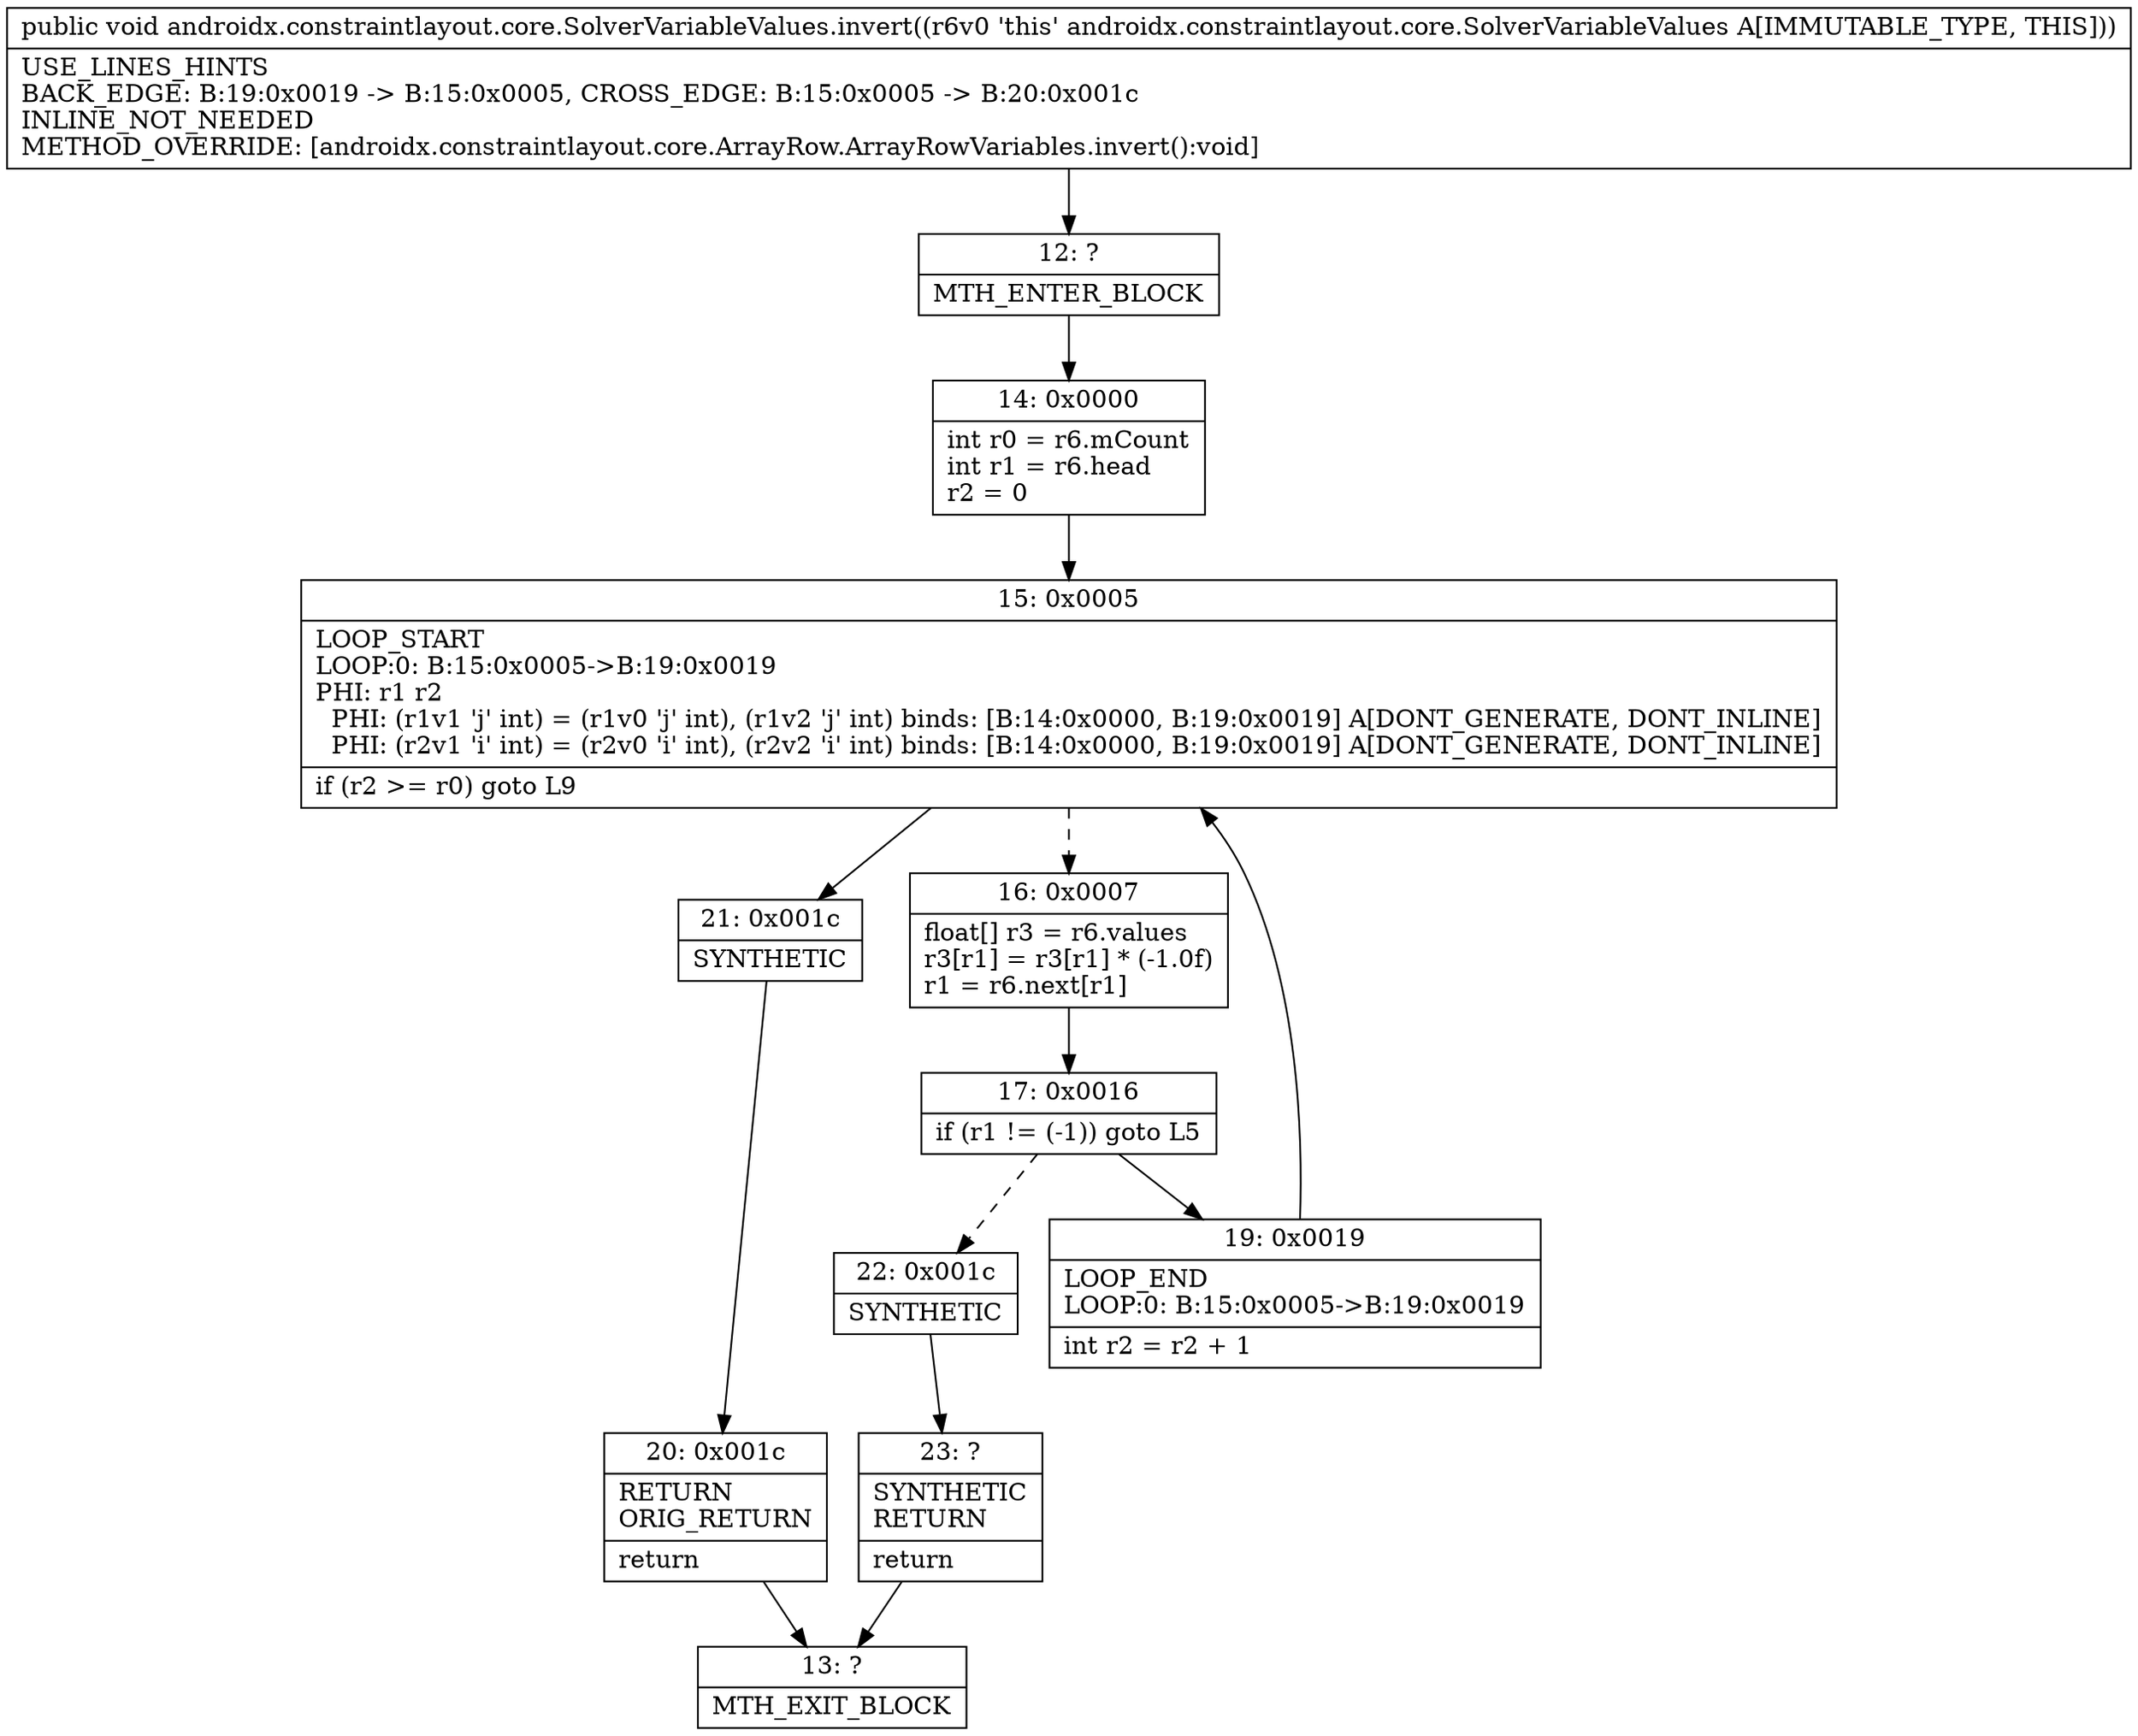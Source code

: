 digraph "CFG forandroidx.constraintlayout.core.SolverVariableValues.invert()V" {
Node_12 [shape=record,label="{12\:\ ?|MTH_ENTER_BLOCK\l}"];
Node_14 [shape=record,label="{14\:\ 0x0000|int r0 = r6.mCount\lint r1 = r6.head\lr2 = 0\l}"];
Node_15 [shape=record,label="{15\:\ 0x0005|LOOP_START\lLOOP:0: B:15:0x0005\-\>B:19:0x0019\lPHI: r1 r2 \l  PHI: (r1v1 'j' int) = (r1v0 'j' int), (r1v2 'j' int) binds: [B:14:0x0000, B:19:0x0019] A[DONT_GENERATE, DONT_INLINE]\l  PHI: (r2v1 'i' int) = (r2v0 'i' int), (r2v2 'i' int) binds: [B:14:0x0000, B:19:0x0019] A[DONT_GENERATE, DONT_INLINE]\l|if (r2 \>= r0) goto L9\l}"];
Node_16 [shape=record,label="{16\:\ 0x0007|float[] r3 = r6.values\lr3[r1] = r3[r1] * (\-1.0f)\lr1 = r6.next[r1]\l}"];
Node_17 [shape=record,label="{17\:\ 0x0016|if (r1 != (\-1)) goto L5\l}"];
Node_19 [shape=record,label="{19\:\ 0x0019|LOOP_END\lLOOP:0: B:15:0x0005\-\>B:19:0x0019\l|int r2 = r2 + 1\l}"];
Node_22 [shape=record,label="{22\:\ 0x001c|SYNTHETIC\l}"];
Node_23 [shape=record,label="{23\:\ ?|SYNTHETIC\lRETURN\l|return\l}"];
Node_13 [shape=record,label="{13\:\ ?|MTH_EXIT_BLOCK\l}"];
Node_21 [shape=record,label="{21\:\ 0x001c|SYNTHETIC\l}"];
Node_20 [shape=record,label="{20\:\ 0x001c|RETURN\lORIG_RETURN\l|return\l}"];
MethodNode[shape=record,label="{public void androidx.constraintlayout.core.SolverVariableValues.invert((r6v0 'this' androidx.constraintlayout.core.SolverVariableValues A[IMMUTABLE_TYPE, THIS]))  | USE_LINES_HINTS\lBACK_EDGE: B:19:0x0019 \-\> B:15:0x0005, CROSS_EDGE: B:15:0x0005 \-\> B:20:0x001c\lINLINE_NOT_NEEDED\lMETHOD_OVERRIDE: [androidx.constraintlayout.core.ArrayRow.ArrayRowVariables.invert():void]\l}"];
MethodNode -> Node_12;Node_12 -> Node_14;
Node_14 -> Node_15;
Node_15 -> Node_16[style=dashed];
Node_15 -> Node_21;
Node_16 -> Node_17;
Node_17 -> Node_19;
Node_17 -> Node_22[style=dashed];
Node_19 -> Node_15;
Node_22 -> Node_23;
Node_23 -> Node_13;
Node_21 -> Node_20;
Node_20 -> Node_13;
}

